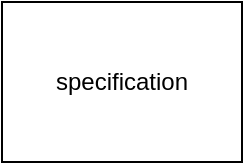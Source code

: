 <mxfile version="14.5.10" type="github">
  <diagram id="X60pKRLHYqNhBMuP8MKD" name="Page-1">
    <mxGraphModel dx="1422" dy="763" grid="1" gridSize="10" guides="1" tooltips="1" connect="1" arrows="1" fold="1" page="1" pageScale="1" pageWidth="827" pageHeight="1169" math="0" shadow="0">
      <root>
        <mxCell id="0" />
        <mxCell id="1" parent="0" />
        <mxCell id="a3cAYwDz3qXqtBNzGSlk-1" value="&lt;div&gt;specification&lt;/div&gt;" style="rounded=0;whiteSpace=wrap;html=1;" vertex="1" parent="1">
          <mxGeometry x="120" y="80" width="120" height="80" as="geometry" />
        </mxCell>
      </root>
    </mxGraphModel>
  </diagram>
</mxfile>
